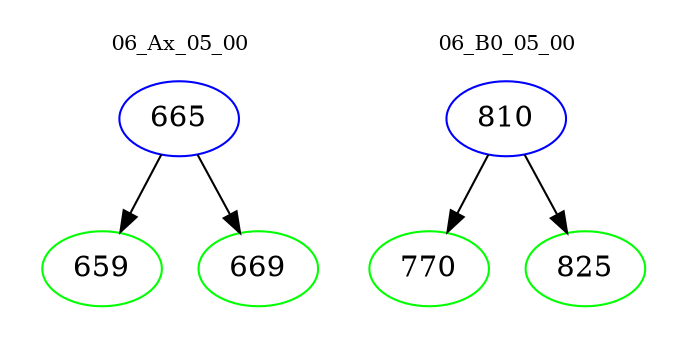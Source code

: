 digraph{
subgraph cluster_0 {
color = white
label = "06_Ax_05_00";
fontsize=10;
T0_665 [label="665", color="blue"]
T0_665 -> T0_659 [color="black"]
T0_659 [label="659", color="green"]
T0_665 -> T0_669 [color="black"]
T0_669 [label="669", color="green"]
}
subgraph cluster_1 {
color = white
label = "06_B0_05_00";
fontsize=10;
T1_810 [label="810", color="blue"]
T1_810 -> T1_770 [color="black"]
T1_770 [label="770", color="green"]
T1_810 -> T1_825 [color="black"]
T1_825 [label="825", color="green"]
}
}

